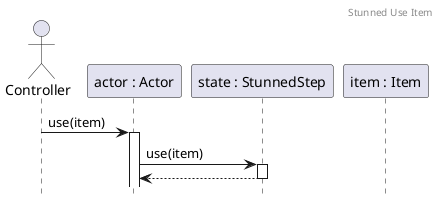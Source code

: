 @startuml
header Stunned Use Item

hide footbox
autoactivate on

actor A as "Controller"
participant B as "actor : Actor"
participant C as "state : StunnedStep"
participant D as "item : Item"
A -> B : use(item)
B -> C : use(item)
return

@enduml
